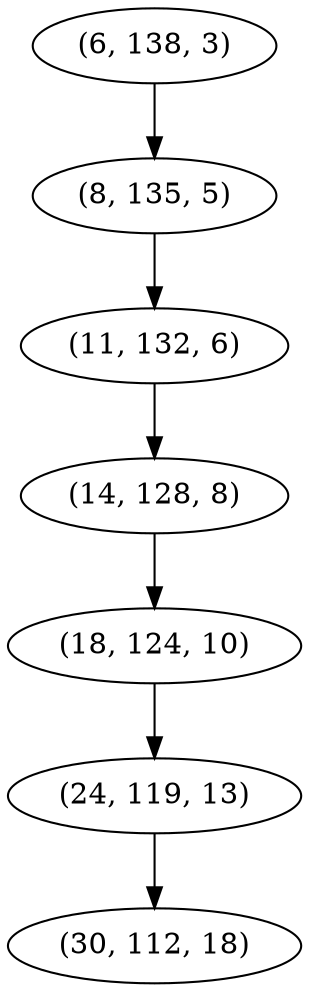 digraph tree {
    "(6, 138, 3)";
    "(8, 135, 5)";
    "(11, 132, 6)";
    "(14, 128, 8)";
    "(18, 124, 10)";
    "(24, 119, 13)";
    "(30, 112, 18)";
    "(6, 138, 3)" -> "(8, 135, 5)";
    "(8, 135, 5)" -> "(11, 132, 6)";
    "(11, 132, 6)" -> "(14, 128, 8)";
    "(14, 128, 8)" -> "(18, 124, 10)";
    "(18, 124, 10)" -> "(24, 119, 13)";
    "(24, 119, 13)" -> "(30, 112, 18)";
}

